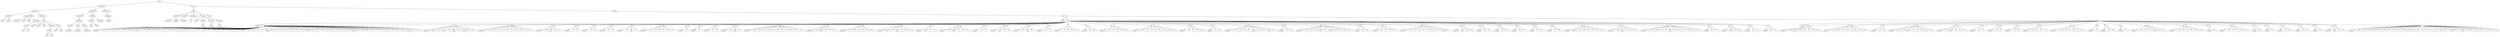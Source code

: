 digraph Tree {
	"t0" [label = "TEI"];
	"t1" [label = "teiHeader"];
	"t2" [label = "fileDesc"];
	"t3" [label = "titleStmt"];
	"t4" [label = "title"];
	"t5" [label = "author"];
	"t6" [label = "publicationStmt"];
	"t7" [label = "publisher"];
	"t8" [label = "idno"];
	"t9" [label = "idno"];
	"t10" [label = "availability"];
	"t11" [label = "licence"];
	"t12" [label = "ab"];
	"t13" [label = "ref"];
	"t14" [label = "sourceDesc"];
	"t15" [label = "bibl"];
	"t16" [label = "name"];
	"t17" [label = "idno"];
	"t18" [label = "idno"];
	"t19" [label = "availability"];
	"t20" [label = "licence"];
	"t21" [label = "ab"];
	"t22" [label = "ref"];
	"t23" [label = "bibl"];
	"t24" [label = "date"];
	"t25" [label = "idno"];
	"t26" [label = "profileDesc"];
	"t27" [label = "particDesc"];
	"t28" [label = "listPerson"];
	"t29" [label = "person"];
	"t30" [label = "persName"];
	"t31" [label = "person"];
	"t32" [label = "persName"];
	"t33" [label = "person"];
	"t34" [label = "persName"];
	"t35" [label = "textClass"];
	"t36" [label = "keywords"];
	"t37" [label = "term"];
	"t38" [label = "term"];
	"t39" [label = "classCode"];
	"t40" [label = "revisionDesc"];
	"t41" [label = "listChange"];
	"t42" [label = "change"];
	"t43" [label = "text"];
	"t44" [label = "front"];
	"t45" [label = "docTitle"];
	"t46" [label = "titlePart"];
	"t47" [label = "titlePart"];
	"t48" [label = "titlePart"];
	"t49" [label = "docDate"];
	"t50" [label = "performance"];
	"t51" [label = "ab"];
	"t52" [label = "castList"];
	"t53" [label = "head"];
	"t54" [label = "castItem"];
	"t55" [label = "role"];
	"t56" [label = "castItem"];
	"t57" [label = "role"];
	"t58" [label = "castItem"];
	"t59" [label = "role"];
	"t60" [label = "note"];
	"t61" [label = "body"];
	"t62" [label = "div"];
	"t63" [label = "head"];
	"t64" [label = "div"];
	"t65" [label = "head"];
	"t66" [label = "sp"];
	"t67" [label = "speaker"];
	"t68" [label = "l"];
	"t69" [label = "l"];
	"t70" [label = "l"];
	"t71" [label = "l"];
	"t72" [label = "l"];
	"t73" [label = "l"];
	"t74" [label = "l"];
	"t75" [label = "note"];
	"t76" [label = "l"];
	"t77" [label = "l"];
	"t78" [label = "l"];
	"t79" [label = "l"];
	"t80" [label = "l"];
	"t81" [label = "l"];
	"t82" [label = "l"];
	"t83" [label = "l"];
	"t84" [label = "l"];
	"t85" [label = "l"];
	"t86" [label = "l"];
	"t87" [label = "l"];
	"t88" [label = "l"];
	"t89" [label = "l"];
	"t90" [label = "l"];
	"t91" [label = "l"];
	"t92" [label = "l"];
	"t93" [label = "l"];
	"t94" [label = "l"];
	"t95" [label = "l"];
	"t96" [label = "note"];
	"t97" [label = "l"];
	"t98" [label = "l"];
	"t99" [label = "l"];
	"t100" [label = "l"];
	"t101" [label = "stage"];
	"t102" [label = "l"];
	"t103" [label = "l"];
	"t104" [label = "l"];
	"t105" [label = "l"];
	"t106" [label = "l"];
	"t107" [label = "l"];
	"t108" [label = "l"];
	"t109" [label = "note"];
	"t110" [label = "l"];
	"t111" [label = "l"];
	"t112" [label = "l"];
	"t113" [label = "l"];
	"t114" [label = "l"];
	"t115" [label = "l"];
	"t116" [label = "l"];
	"t117" [label = "l"];
	"t118" [label = "note"];
	"t119" [label = "l"];
	"t120" [label = "l"];
	"t121" [label = "l"];
	"t122" [label = "l"];
	"t123" [label = "l"];
	"t124" [label = "l"];
	"t125" [label = "l"];
	"t126" [label = "l"];
	"t127" [label = "l"];
	"t128" [label = "l"];
	"t129" [label = "note"];
	"t130" [label = "l"];
	"t131" [label = "l"];
	"t132" [label = "sp"];
	"t133" [label = "speaker"];
	"t134" [label = "note"];
	"t135" [label = "l"];
	"t136" [label = "note"];
	"t137" [label = "l"];
	"t138" [label = "stage"];
	"t139" [label = "l"];
	"t140" [label = "note"];
	"t141" [label = "l"];
	"t142" [label = "l"];
	"t143" [label = "sp"];
	"t144" [label = "speaker"];
	"t145" [label = "l"];
	"t146" [label = "l"];
	"t147" [label = "l"];
	"t148" [label = "l"];
	"t149" [label = "l"];
	"t150" [label = "l"];
	"t151" [label = "l"];
	"t152" [label = "l"];
	"t153" [label = "l"];
	"t154" [label = "l"];
	"t155" [label = "sp"];
	"t156" [label = "speaker"];
	"t157" [label = "l"];
	"t158" [label = "note"];
	"t159" [label = "l"];
	"t160" [label = "l"];
	"t161" [label = "sp"];
	"t162" [label = "speaker"];
	"t163" [label = "l"];
	"t164" [label = "l"];
	"t165" [label = "sp"];
	"t166" [label = "speaker"];
	"t167" [label = "l"];
	"t168" [label = "l"];
	"t169" [label = "sp"];
	"t170" [label = "speaker"];
	"t171" [label = "l"];
	"t172" [label = "l"];
	"t173" [label = "sp"];
	"t174" [label = "speaker"];
	"t175" [label = "l"];
	"t176" [label = "note"];
	"t177" [label = "l"];
	"t178" [label = "sp"];
	"t179" [label = "speaker"];
	"t180" [label = "l"];
	"t181" [label = "l"];
	"t182" [label = "l"];
	"t183" [label = "l"];
	"t184" [label = "l"];
	"t185" [label = "l"];
	"t186" [label = "sp"];
	"t187" [label = "speaker"];
	"t188" [label = "l"];
	"t189" [label = "sp"];
	"t190" [label = "speaker"];
	"t191" [label = "l"];
	"t192" [label = "sp"];
	"t193" [label = "speaker"];
	"t194" [label = "l"];
	"t195" [label = "l"];
	"t196" [label = "sp"];
	"t197" [label = "speaker"];
	"t198" [label = "l"];
	"t199" [label = "note"];
	"t200" [label = "l"];
	"t201" [label = "sp"];
	"t202" [label = "speaker"];
	"t203" [label = "l"];
	"t204" [label = "l"];
	"t205" [label = "l"];
	"t206" [label = "l"];
	"t207" [label = "l"];
	"t208" [label = "l"];
	"t209" [label = "l"];
	"t210" [label = "l"];
	"t211" [label = "l"];
	"t212" [label = "l"];
	"t213" [label = "l"];
	"t214" [label = "sp"];
	"t215" [label = "speaker"];
	"t216" [label = "l"];
	"t217" [label = "note"];
	"t218" [label = "l"];
	"t219" [label = "l"];
	"t220" [label = "l"];
	"t221" [label = "sp"];
	"t222" [label = "speaker"];
	"t223" [label = "l"];
	"t224" [label = "l"];
	"t225" [label = "l"];
	"t226" [label = "l"];
	"t227" [label = "l"];
	"t228" [label = "l"];
	"t229" [label = "sp"];
	"t230" [label = "speaker"];
	"t231" [label = "note"];
	"t232" [label = "l"];
	"t233" [label = "note"];
	"t234" [label = "l"];
	"t235" [label = "l"];
	"t236" [label = "l"];
	"t237" [label = "sp"];
	"t238" [label = "speaker"];
	"t239" [label = "note"];
	"t240" [label = "l"];
	"t241" [label = "l"];
	"t242" [label = "sp"];
	"t243" [label = "speaker"];
	"t244" [label = "l"];
	"t245" [label = "note"];
	"t246" [label = "l"];
	"t247" [label = "l"];
	"t248" [label = "l"];
	"t249" [label = "sp"];
	"t250" [label = "speaker"];
	"t251" [label = "l"];
	"t252" [label = "l"];
	"t253" [label = "sp"];
	"t254" [label = "speaker"];
	"t255" [label = "note"];
	"t256" [label = "l"];
	"t257" [label = "l"];
	"t258" [label = "sp"];
	"t259" [label = "speaker"];
	"t260" [label = "l"];
	"t261" [label = "note"];
	"t262" [label = "l"];
	"t263" [label = "sp"];
	"t264" [label = "speaker"];
	"t265" [label = "l"];
	"t266" [label = "l"];
	"t267" [label = "sp"];
	"t268" [label = "speaker"];
	"t269" [label = "l"];
	"t270" [label = "l"];
	"t271" [label = "l"];
	"t272" [label = "l"];
	"t273" [label = "sp"];
	"t274" [label = "speaker"];
	"t275" [label = "l"];
	"t276" [label = "l"];
	"t277" [label = "sp"];
	"t278" [label = "speaker"];
	"t279" [label = "l"];
	"t280" [label = "l"];
	"t281" [label = "l"];
	"t282" [label = "l"];
	"t283" [label = "l"];
	"t284" [label = "sp"];
	"t285" [label = "speaker"];
	"t286" [label = "l"];
	"t287" [label = "l"];
	"t288" [label = "l"];
	"t289" [label = "l"];
	"t290" [label = "l"];
	"t291" [label = "l"];
	"t292" [label = "l"];
	"t293" [label = "l"];
	"t294" [label = "sp"];
	"t295" [label = "speaker"];
	"t296" [label = "l"];
	"t297" [label = "l"];
	"t298" [label = "l"];
	"t299" [label = "l"];
	"t300" [label = "sp"];
	"t301" [label = "speaker"];
	"t302" [label = "l"];
	"t303" [label = "l"];
	"t304" [label = "sp"];
	"t305" [label = "speaker"];
	"t306" [label = "l"];
	"t307" [label = "l"];
	"t308" [label = "l"];
	"t309" [label = "l"];
	"t310" [label = "note"];
	"t311" [label = "l"];
	"t312" [label = "l"];
	"t313" [label = "note"];
	"t314" [label = "l"];
	"t315" [label = "sp"];
	"t316" [label = "speaker"];
	"t317" [label = "l"];
	"t318" [label = "l"];
	"t319" [label = "sp"];
	"t320" [label = "speaker"];
	"t321" [label = "l"];
	"t322" [label = "l"];
	"t323" [label = "l"];
	"t324" [label = "note"];
	"t325" [label = "l"];
	"t326" [label = "note"];
	"t327" [label = "l"];
	"t328" [label = "l"];
	"t329" [label = "l"];
	"t330" [label = "l"];
	"t331" [label = "sp"];
	"t332" [label = "speaker"];
	"t333" [label = "l"];
	"t334" [label = "l"];
	"t335" [label = "sp"];
	"t336" [label = "speaker"];
	"t337" [label = "l"];
	"t338" [label = "l"];
	"t339" [label = "l"];
	"t340" [label = "l"];
	"t341" [label = "sp"];
	"t342" [label = "speaker"];
	"t343" [label = "l"];
	"t344" [label = "l"];
	"t345" [label = "l"];
	"t346" [label = "l"];
	"t347" [label = "l"];
	"t348" [label = "l"];
	"t349" [label = "l"];
	"t350" [label = "note"];
	"t351" [label = "l"];
	"t352" [label = "sp"];
	"t353" [label = "speaker"];
	"t354" [label = "note"];
	"t355" [label = "l"];
	"t356" [label = "l"];
	"t357" [label = "sp"];
	"t358" [label = "speaker"];
	"t359" [label = "l"];
	"t360" [label = "l"];
	"t361" [label = "sp"];
	"t362" [label = "speaker"];
	"t363" [label = "l"];
	"t364" [label = "l"];
	"t365" [label = "sp"];
	"t366" [label = "speaker"];
	"t367" [label = "l"];
	"t368" [label = "l"];
	"t369" [label = "sp"];
	"t370" [label = "speaker"];
	"t371" [label = "l"];
	"t372" [label = "l"];
	"t373" [label = "sp"];
	"t374" [label = "speaker"];
	"t375" [label = "l"];
	"t376" [label = "l"];
	"t377" [label = "sp"];
	"t378" [label = "speaker"];
	"t379" [label = "note"];
	"t380" [label = "l"];
	"t381" [label = "l"];
	"t382" [label = "l"];
	"t383" [label = "l"];
	"t384" [label = "l"];
	"t385" [label = "l"];
	"t386" [label = "sp"];
	"t387" [label = "speaker"];
	"t388" [label = "l"];
	"t389" [label = "note"];
	"t390" [label = "l"];
	"t391" [label = "l"];
	"t392" [label = "l"];
	"t393" [label = "sp"];
	"t394" [label = "speaker"];
	"t395" [label = "l"];
	"t396" [label = "l"];
	"t397" [label = "l"];
	"t398" [label = "l"];
	"t399" [label = "note"];
	"t400" [label = "l"];
	"t401" [label = "l"];
	"t402" [label = "l"];
	"t403" [label = "l"];
	"t404" [label = "l"];
	"t405" [label = "l"];
	"t406" [label = "sp"];
	"t407" [label = "speaker"];
	"t408" [label = "l"];
	"t409" [label = "l"];
	"t410" [label = "sp"];
	"t411" [label = "speaker"];
	"t412" [label = "note"];
	"t413" [label = "l"];
	"t414" [label = "l"];
	"t415" [label = "sp"];
	"t416" [label = "speaker"];
	"t417" [label = "l"];
	"t418" [label = "l"];
	"t419" [label = "sp"];
	"t420" [label = "speaker"];
	"t421" [label = "l"];
	"t422" [label = "l"];
	"t423" [label = "div"];
	"t424" [label = "head"];
	"t425" [label = "sp"];
	"t426" [label = "speaker"];
	"t427" [label = "l"];
	"t428" [label = "note"];
	"t429" [label = "l"];
	"t430" [label = "l"];
	"t431" [label = "l"];
	"t432" [label = "l"];
	"t433" [label = "l"];
	"t434" [label = "sp"];
	"t435" [label = "speaker"];
	"t436" [label = "l"];
	"t437" [label = "l"];
	"t438" [label = "l"];
	"t439" [label = "l"];
	"t440" [label = "l"];
	"t441" [label = "l"];
	"t442" [label = "l"];
	"t443" [label = "l"];
	"t444" [label = "sp"];
	"t445" [label = "speaker"];
	"t446" [label = "l"];
	"t447" [label = "l"];
	"t448" [label = "sp"];
	"t449" [label = "speaker"];
	"t450" [label = "l"];
	"t451" [label = "l"];
	"t452" [label = "note"];
	"t453" [label = "l"];
	"t454" [label = "l"];
	"t455" [label = "l"];
	"t456" [label = "l"];
	"t457" [label = "l"];
	"t458" [label = "sp"];
	"t459" [label = "speaker"];
	"t460" [label = "l"];
	"t461" [label = "note"];
	"t462" [label = "l"];
	"t463" [label = "l"];
	"t464" [label = "l"];
	"t465" [label = "sp"];
	"t466" [label = "speaker"];
	"t467" [label = "l"];
	"t468" [label = "l"];
	"t469" [label = "sp"];
	"t470" [label = "speaker"];
	"t471" [label = "l"];
	"t472" [label = "l"];
	"t473" [label = "sp"];
	"t474" [label = "speaker"];
	"t475" [label = "l"];
	"t476" [label = "l"];
	"t477" [label = "sp"];
	"t478" [label = "speaker"];
	"t479" [label = "l"];
	"t480" [label = "l"];
	"t481" [label = "l"];
	"t482" [label = "l"];
	"t483" [label = "sp"];
	"t484" [label = "speaker"];
	"t485" [label = "l"];
	"t486" [label = "l"];
	"t487" [label = "l"];
	"t488" [label = "l"];
	"t489" [label = "l"];
	"t490" [label = "l"];
	"t491" [label = "sp"];
	"t492" [label = "speaker"];
	"t493" [label = "l"];
	"t494" [label = "sp"];
	"t495" [label = "speaker"];
	"t496" [label = "l"];
	"t497" [label = "l"];
	"t498" [label = "sp"];
	"t499" [label = "speaker"];
	"t500" [label = "l"];
	"t501" [label = "sp"];
	"t502" [label = "speaker"];
	"t503" [label = "l"];
	"t504" [label = "l"];
	"t505" [label = "l"];
	"t506" [label = "note"];
	"t507" [label = "l"];
	"t508" [label = "l"];
	"t509" [label = "sp"];
	"t510" [label = "speaker"];
	"t511" [label = "l"];
	"t512" [label = "l"];
	"t513" [label = "l"];
	"t514" [label = "l"];
	"t515" [label = "l"];
	"t516" [label = "l"];
	"t517" [label = "sp"];
	"t518" [label = "speaker"];
	"t519" [label = "l"];
	"t520" [label = "sp"];
	"t521" [label = "speaker"];
	"t522" [label = "l"];
	"t523" [label = "l"];
	"t524" [label = "l"];
	"t525" [label = "l"];
	"t526" [label = "l"];
	"t527" [label = "sp"];
	"t528" [label = "speaker"];
	"t529" [label = "l"];
	"t530" [label = "sp"];
	"t531" [label = "speaker"];
	"t532" [label = "l"];
	"t533" [label = "sp"];
	"t534" [label = "speaker"];
	"t535" [label = "l"];
	"t536" [label = "l"];
	"t537" [label = "sp"];
	"t538" [label = "speaker"];
	"t539" [label = "l"];
	"t540" [label = "l"];
	"t541" [label = "sp"];
	"t542" [label = "speaker"];
	"t543" [label = "l"];
	"t544" [label = "sp"];
	"t545" [label = "speaker"];
	"t546" [label = "note"];
	"t547" [label = "l"];
	"t548" [label = "l"];
	"t549" [label = "sp"];
	"t550" [label = "speaker"];
	"t551" [label = "l"];
	"t552" [label = "l"];
	"t553" [label = "l"];
	"t554" [label = "l"];
	"t555" [label = "l"];
	"t556" [label = "l"];
	"t557" [label = "l"];
	"t558" [label = "l"];
	"t559" [label = "l"];
	"t560" [label = "l"];
	"t561" [label = "l"];
	"t562" [label = "l"];
	"t563" [label = "l"];
	"t564" [label = "l"];
	"t565" [label = "l"];
	"t566" [label = "l"];
	"t567" [label = "l"];
	"t568" [label = "l"];
	"t569" [label = "l"];
	"t570" [label = "note"];
	"t571" [label = "l"];
	"t572" [label = "note"];
	"t573" [label = "l"];
	"t574" [label = "l"];
	"t575" [label = "l"];
	"t576" [label = "l"];
	"t577" [label = "l"];
	"t578" [label = "l"];
	"t579" [label = "l"];
	"t0" -> "t1";
	"t1" -> "t2";
	"t2" -> "t3";
	"t3" -> "t4";
	"t3" -> "t5";
	"t2" -> "t6";
	"t6" -> "t7";
	"t6" -> "t8";
	"t6" -> "t9";
	"t6" -> "t10";
	"t10" -> "t11";
	"t11" -> "t12";
	"t11" -> "t13";
	"t2" -> "t14";
	"t14" -> "t15";
	"t15" -> "t16";
	"t15" -> "t17";
	"t15" -> "t18";
	"t15" -> "t19";
	"t19" -> "t20";
	"t20" -> "t21";
	"t20" -> "t22";
	"t15" -> "t23";
	"t23" -> "t24";
	"t23" -> "t25";
	"t1" -> "t26";
	"t26" -> "t27";
	"t27" -> "t28";
	"t28" -> "t29";
	"t29" -> "t30";
	"t28" -> "t31";
	"t31" -> "t32";
	"t28" -> "t33";
	"t33" -> "t34";
	"t26" -> "t35";
	"t35" -> "t36";
	"t36" -> "t37";
	"t36" -> "t38";
	"t35" -> "t39";
	"t1" -> "t40";
	"t40" -> "t41";
	"t41" -> "t42";
	"t0" -> "t43";
	"t43" -> "t44";
	"t44" -> "t45";
	"t45" -> "t46";
	"t45" -> "t47";
	"t45" -> "t48";
	"t44" -> "t49";
	"t44" -> "t50";
	"t50" -> "t51";
	"t44" -> "t52";
	"t52" -> "t53";
	"t52" -> "t54";
	"t54" -> "t55";
	"t52" -> "t56";
	"t56" -> "t57";
	"t52" -> "t58";
	"t58" -> "t59";
	"t44" -> "t60";
	"t43" -> "t61";
	"t61" -> "t62";
	"t62" -> "t63";
	"t62" -> "t64";
	"t64" -> "t65";
	"t64" -> "t66";
	"t66" -> "t67";
	"t66" -> "t68";
	"t66" -> "t69";
	"t66" -> "t70";
	"t66" -> "t71";
	"t66" -> "t72";
	"t66" -> "t73";
	"t66" -> "t74";
	"t66" -> "t75";
	"t66" -> "t76";
	"t66" -> "t77";
	"t66" -> "t78";
	"t66" -> "t79";
	"t66" -> "t80";
	"t66" -> "t81";
	"t66" -> "t82";
	"t66" -> "t83";
	"t66" -> "t84";
	"t66" -> "t85";
	"t66" -> "t86";
	"t66" -> "t87";
	"t66" -> "t88";
	"t66" -> "t89";
	"t66" -> "t90";
	"t66" -> "t91";
	"t66" -> "t92";
	"t66" -> "t93";
	"t66" -> "t94";
	"t66" -> "t95";
	"t66" -> "t96";
	"t66" -> "t97";
	"t66" -> "t98";
	"t66" -> "t99";
	"t66" -> "t100";
	"t66" -> "t101";
	"t66" -> "t102";
	"t66" -> "t103";
	"t66" -> "t104";
	"t66" -> "t105";
	"t66" -> "t106";
	"t66" -> "t107";
	"t66" -> "t108";
	"t66" -> "t109";
	"t66" -> "t110";
	"t66" -> "t111";
	"t66" -> "t112";
	"t66" -> "t113";
	"t66" -> "t114";
	"t66" -> "t115";
	"t66" -> "t116";
	"t66" -> "t117";
	"t66" -> "t118";
	"t66" -> "t119";
	"t66" -> "t120";
	"t66" -> "t121";
	"t66" -> "t122";
	"t66" -> "t123";
	"t66" -> "t124";
	"t66" -> "t125";
	"t66" -> "t126";
	"t66" -> "t127";
	"t66" -> "t128";
	"t66" -> "t129";
	"t66" -> "t130";
	"t66" -> "t131";
	"t64" -> "t132";
	"t132" -> "t133";
	"t132" -> "t134";
	"t132" -> "t135";
	"t132" -> "t136";
	"t132" -> "t137";
	"t132" -> "t138";
	"t132" -> "t139";
	"t132" -> "t140";
	"t132" -> "t141";
	"t132" -> "t142";
	"t64" -> "t143";
	"t143" -> "t144";
	"t143" -> "t145";
	"t143" -> "t146";
	"t143" -> "t147";
	"t143" -> "t148";
	"t143" -> "t149";
	"t143" -> "t150";
	"t143" -> "t151";
	"t143" -> "t152";
	"t143" -> "t153";
	"t143" -> "t154";
	"t64" -> "t155";
	"t155" -> "t156";
	"t155" -> "t157";
	"t155" -> "t158";
	"t155" -> "t159";
	"t155" -> "t160";
	"t64" -> "t161";
	"t161" -> "t162";
	"t161" -> "t163";
	"t161" -> "t164";
	"t64" -> "t165";
	"t165" -> "t166";
	"t165" -> "t167";
	"t165" -> "t168";
	"t64" -> "t169";
	"t169" -> "t170";
	"t169" -> "t171";
	"t169" -> "t172";
	"t64" -> "t173";
	"t173" -> "t174";
	"t173" -> "t175";
	"t173" -> "t176";
	"t173" -> "t177";
	"t64" -> "t178";
	"t178" -> "t179";
	"t178" -> "t180";
	"t178" -> "t181";
	"t178" -> "t182";
	"t178" -> "t183";
	"t178" -> "t184";
	"t178" -> "t185";
	"t64" -> "t186";
	"t186" -> "t187";
	"t186" -> "t188";
	"t64" -> "t189";
	"t189" -> "t190";
	"t189" -> "t191";
	"t64" -> "t192";
	"t192" -> "t193";
	"t192" -> "t194";
	"t192" -> "t195";
	"t64" -> "t196";
	"t196" -> "t197";
	"t196" -> "t198";
	"t196" -> "t199";
	"t196" -> "t200";
	"t64" -> "t201";
	"t201" -> "t202";
	"t201" -> "t203";
	"t201" -> "t204";
	"t201" -> "t205";
	"t201" -> "t206";
	"t201" -> "t207";
	"t201" -> "t208";
	"t201" -> "t209";
	"t201" -> "t210";
	"t201" -> "t211";
	"t201" -> "t212";
	"t201" -> "t213";
	"t64" -> "t214";
	"t214" -> "t215";
	"t214" -> "t216";
	"t214" -> "t217";
	"t214" -> "t218";
	"t214" -> "t219";
	"t214" -> "t220";
	"t64" -> "t221";
	"t221" -> "t222";
	"t221" -> "t223";
	"t221" -> "t224";
	"t221" -> "t225";
	"t221" -> "t226";
	"t221" -> "t227";
	"t221" -> "t228";
	"t64" -> "t229";
	"t229" -> "t230";
	"t229" -> "t231";
	"t229" -> "t232";
	"t229" -> "t233";
	"t229" -> "t234";
	"t229" -> "t235";
	"t229" -> "t236";
	"t64" -> "t237";
	"t237" -> "t238";
	"t237" -> "t239";
	"t237" -> "t240";
	"t237" -> "t241";
	"t64" -> "t242";
	"t242" -> "t243";
	"t242" -> "t244";
	"t242" -> "t245";
	"t242" -> "t246";
	"t242" -> "t247";
	"t242" -> "t248";
	"t64" -> "t249";
	"t249" -> "t250";
	"t249" -> "t251";
	"t249" -> "t252";
	"t64" -> "t253";
	"t253" -> "t254";
	"t253" -> "t255";
	"t253" -> "t256";
	"t253" -> "t257";
	"t64" -> "t258";
	"t258" -> "t259";
	"t258" -> "t260";
	"t258" -> "t261";
	"t258" -> "t262";
	"t64" -> "t263";
	"t263" -> "t264";
	"t263" -> "t265";
	"t263" -> "t266";
	"t64" -> "t267";
	"t267" -> "t268";
	"t267" -> "t269";
	"t267" -> "t270";
	"t267" -> "t271";
	"t267" -> "t272";
	"t64" -> "t273";
	"t273" -> "t274";
	"t273" -> "t275";
	"t273" -> "t276";
	"t64" -> "t277";
	"t277" -> "t278";
	"t277" -> "t279";
	"t277" -> "t280";
	"t277" -> "t281";
	"t277" -> "t282";
	"t277" -> "t283";
	"t64" -> "t284";
	"t284" -> "t285";
	"t284" -> "t286";
	"t284" -> "t287";
	"t284" -> "t288";
	"t284" -> "t289";
	"t284" -> "t290";
	"t284" -> "t291";
	"t284" -> "t292";
	"t284" -> "t293";
	"t64" -> "t294";
	"t294" -> "t295";
	"t294" -> "t296";
	"t294" -> "t297";
	"t294" -> "t298";
	"t294" -> "t299";
	"t64" -> "t300";
	"t300" -> "t301";
	"t300" -> "t302";
	"t300" -> "t303";
	"t64" -> "t304";
	"t304" -> "t305";
	"t304" -> "t306";
	"t304" -> "t307";
	"t304" -> "t308";
	"t304" -> "t309";
	"t304" -> "t310";
	"t304" -> "t311";
	"t304" -> "t312";
	"t304" -> "t313";
	"t304" -> "t314";
	"t64" -> "t315";
	"t315" -> "t316";
	"t315" -> "t317";
	"t315" -> "t318";
	"t64" -> "t319";
	"t319" -> "t320";
	"t319" -> "t321";
	"t319" -> "t322";
	"t319" -> "t323";
	"t319" -> "t324";
	"t319" -> "t325";
	"t319" -> "t326";
	"t319" -> "t327";
	"t319" -> "t328";
	"t319" -> "t329";
	"t319" -> "t330";
	"t64" -> "t331";
	"t331" -> "t332";
	"t331" -> "t333";
	"t331" -> "t334";
	"t64" -> "t335";
	"t335" -> "t336";
	"t335" -> "t337";
	"t335" -> "t338";
	"t335" -> "t339";
	"t335" -> "t340";
	"t64" -> "t341";
	"t341" -> "t342";
	"t341" -> "t343";
	"t341" -> "t344";
	"t341" -> "t345";
	"t341" -> "t346";
	"t341" -> "t347";
	"t341" -> "t348";
	"t341" -> "t349";
	"t341" -> "t350";
	"t341" -> "t351";
	"t64" -> "t352";
	"t352" -> "t353";
	"t352" -> "t354";
	"t352" -> "t355";
	"t352" -> "t356";
	"t64" -> "t357";
	"t357" -> "t358";
	"t357" -> "t359";
	"t357" -> "t360";
	"t64" -> "t361";
	"t361" -> "t362";
	"t361" -> "t363";
	"t361" -> "t364";
	"t64" -> "t365";
	"t365" -> "t366";
	"t365" -> "t367";
	"t365" -> "t368";
	"t64" -> "t369";
	"t369" -> "t370";
	"t369" -> "t371";
	"t369" -> "t372";
	"t64" -> "t373";
	"t373" -> "t374";
	"t373" -> "t375";
	"t373" -> "t376";
	"t64" -> "t377";
	"t377" -> "t378";
	"t377" -> "t379";
	"t377" -> "t380";
	"t377" -> "t381";
	"t377" -> "t382";
	"t377" -> "t383";
	"t377" -> "t384";
	"t377" -> "t385";
	"t64" -> "t386";
	"t386" -> "t387";
	"t386" -> "t388";
	"t386" -> "t389";
	"t386" -> "t390";
	"t386" -> "t391";
	"t386" -> "t392";
	"t64" -> "t393";
	"t393" -> "t394";
	"t393" -> "t395";
	"t393" -> "t396";
	"t393" -> "t397";
	"t393" -> "t398";
	"t393" -> "t399";
	"t393" -> "t400";
	"t393" -> "t401";
	"t393" -> "t402";
	"t393" -> "t403";
	"t393" -> "t404";
	"t393" -> "t405";
	"t64" -> "t406";
	"t406" -> "t407";
	"t406" -> "t408";
	"t406" -> "t409";
	"t64" -> "t410";
	"t410" -> "t411";
	"t410" -> "t412";
	"t410" -> "t413";
	"t410" -> "t414";
	"t64" -> "t415";
	"t415" -> "t416";
	"t415" -> "t417";
	"t415" -> "t418";
	"t64" -> "t419";
	"t419" -> "t420";
	"t419" -> "t421";
	"t419" -> "t422";
	"t62" -> "t423";
	"t423" -> "t424";
	"t423" -> "t425";
	"t425" -> "t426";
	"t425" -> "t427";
	"t425" -> "t428";
	"t425" -> "t429";
	"t425" -> "t430";
	"t425" -> "t431";
	"t425" -> "t432";
	"t425" -> "t433";
	"t423" -> "t434";
	"t434" -> "t435";
	"t434" -> "t436";
	"t434" -> "t437";
	"t434" -> "t438";
	"t434" -> "t439";
	"t434" -> "t440";
	"t434" -> "t441";
	"t434" -> "t442";
	"t434" -> "t443";
	"t423" -> "t444";
	"t444" -> "t445";
	"t444" -> "t446";
	"t444" -> "t447";
	"t423" -> "t448";
	"t448" -> "t449";
	"t448" -> "t450";
	"t448" -> "t451";
	"t448" -> "t452";
	"t448" -> "t453";
	"t448" -> "t454";
	"t448" -> "t455";
	"t448" -> "t456";
	"t448" -> "t457";
	"t423" -> "t458";
	"t458" -> "t459";
	"t458" -> "t460";
	"t458" -> "t461";
	"t458" -> "t462";
	"t458" -> "t463";
	"t458" -> "t464";
	"t423" -> "t465";
	"t465" -> "t466";
	"t465" -> "t467";
	"t465" -> "t468";
	"t423" -> "t469";
	"t469" -> "t470";
	"t469" -> "t471";
	"t469" -> "t472";
	"t423" -> "t473";
	"t473" -> "t474";
	"t473" -> "t475";
	"t473" -> "t476";
	"t423" -> "t477";
	"t477" -> "t478";
	"t477" -> "t479";
	"t477" -> "t480";
	"t477" -> "t481";
	"t477" -> "t482";
	"t423" -> "t483";
	"t483" -> "t484";
	"t483" -> "t485";
	"t483" -> "t486";
	"t483" -> "t487";
	"t483" -> "t488";
	"t483" -> "t489";
	"t483" -> "t490";
	"t423" -> "t491";
	"t491" -> "t492";
	"t491" -> "t493";
	"t423" -> "t494";
	"t494" -> "t495";
	"t494" -> "t496";
	"t494" -> "t497";
	"t423" -> "t498";
	"t498" -> "t499";
	"t498" -> "t500";
	"t423" -> "t501";
	"t501" -> "t502";
	"t501" -> "t503";
	"t501" -> "t504";
	"t501" -> "t505";
	"t501" -> "t506";
	"t501" -> "t507";
	"t501" -> "t508";
	"t423" -> "t509";
	"t509" -> "t510";
	"t509" -> "t511";
	"t509" -> "t512";
	"t509" -> "t513";
	"t509" -> "t514";
	"t509" -> "t515";
	"t509" -> "t516";
	"t423" -> "t517";
	"t517" -> "t518";
	"t517" -> "t519";
	"t423" -> "t520";
	"t520" -> "t521";
	"t520" -> "t522";
	"t520" -> "t523";
	"t520" -> "t524";
	"t520" -> "t525";
	"t520" -> "t526";
	"t423" -> "t527";
	"t527" -> "t528";
	"t527" -> "t529";
	"t423" -> "t530";
	"t530" -> "t531";
	"t530" -> "t532";
	"t423" -> "t533";
	"t533" -> "t534";
	"t533" -> "t535";
	"t533" -> "t536";
	"t423" -> "t537";
	"t537" -> "t538";
	"t537" -> "t539";
	"t537" -> "t540";
	"t423" -> "t541";
	"t541" -> "t542";
	"t541" -> "t543";
	"t423" -> "t544";
	"t544" -> "t545";
	"t544" -> "t546";
	"t544" -> "t547";
	"t544" -> "t548";
	"t423" -> "t549";
	"t549" -> "t550";
	"t549" -> "t551";
	"t549" -> "t552";
	"t549" -> "t553";
	"t549" -> "t554";
	"t549" -> "t555";
	"t549" -> "t556";
	"t549" -> "t557";
	"t549" -> "t558";
	"t549" -> "t559";
	"t549" -> "t560";
	"t549" -> "t561";
	"t549" -> "t562";
	"t549" -> "t563";
	"t549" -> "t564";
	"t549" -> "t565";
	"t549" -> "t566";
	"t549" -> "t567";
	"t549" -> "t568";
	"t549" -> "t569";
	"t549" -> "t570";
	"t549" -> "t571";
	"t549" -> "t572";
	"t549" -> "t573";
	"t549" -> "t574";
	"t549" -> "t575";
	"t549" -> "t576";
	"t549" -> "t577";
	"t549" -> "t578";
	"t549" -> "t579";
}
